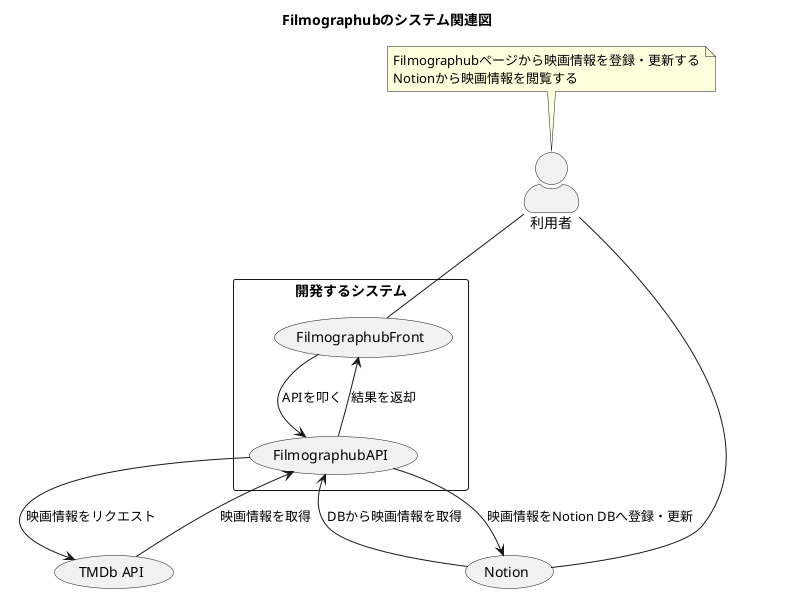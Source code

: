 @startuml fig_system_relation

title Filmographubのシステム関連図
skinparam actorStyle awesome


rectangle 開発するシステム {
  "FilmographubFront" as (FilmographubFront)
  "FilmographubAPI" as (FilmographubApi)

}

:利用者: -- (FilmographubFront)
:利用者: -- (Notion)

(FilmographubFront) --> (FilmographubApi) :APIを叩く
(FilmographubFront) <-- (FilmographubApi) :結果を返却
(FilmographubApi) --> (TMDb API) :映画情報をリクエスト
(FilmographubApi) <-- (TMDb API) :映画情報を取得
(FilmographubApi) --> (Notion) :映画情報をNotion DBへ登録・更新
(FilmographubApi) <-- (Notion) :DBから映画情報を取得

note "Filmographubページから映画情報を登録・更新する\nNotionから映画情報を閲覧する" as note01

note01 .. :利用者:


@enduml
